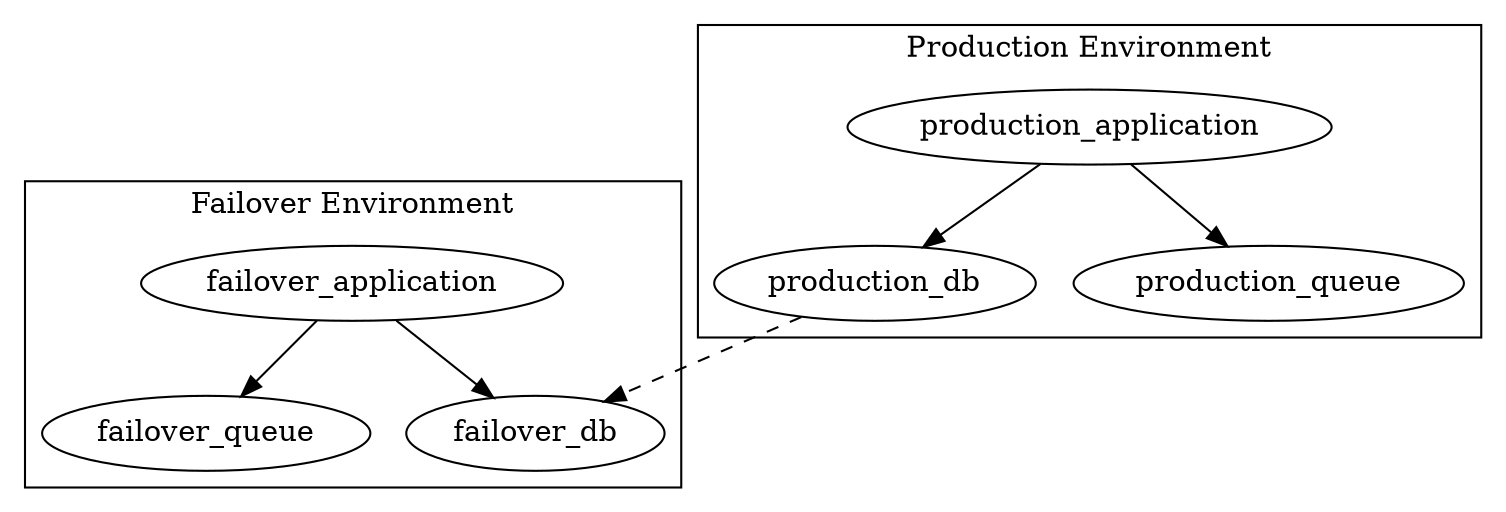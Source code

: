 digraph G {
  // Architectural overview
  
  subgraph cluster_production{
    label="Production Environment";
    
    production_db;
    production_queue;
    production_application;
    
    production_application -> 
      production_queue;
    production_application -> 
      production_db;
  }
  
  subgraph cluster_failover{
    label="Failover Environment";
    
    failover_db;
    failover_queue;
    failover_application;
    
    failover_application ->
      failover_queue;
    failover_application ->
      failover_db; 
  }
  
  production_db -> 
    failover_db 
    [style=dashed];
  
}